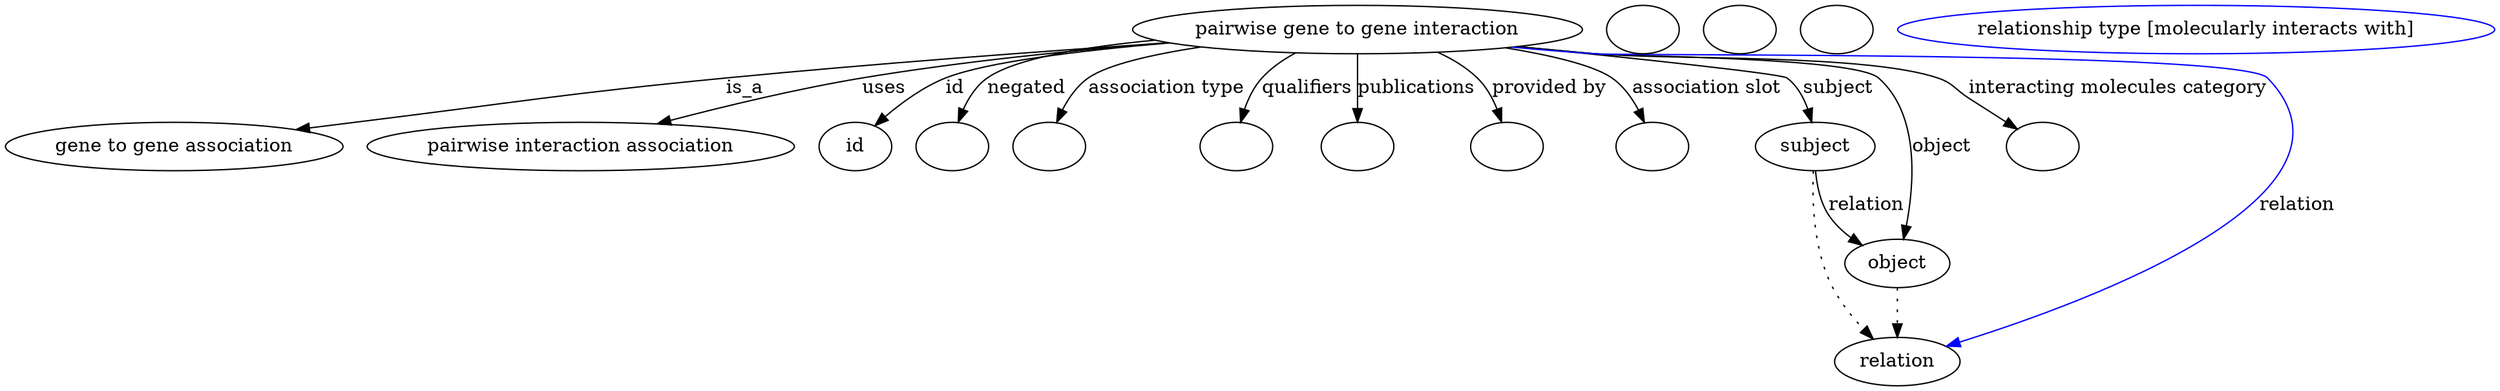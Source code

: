 digraph {
	graph [bb="0,0,1527,281"];
	node [label="\N"];
	"pairwise gene to gene interaction"	 [height=0.5,
		label="pairwise gene to gene interaction",
		pos="826.3,263",
		width=3.5275];
	"gene to gene association"	 [height=0.5,
		pos="96.3,177",
		width=2.675];
	"pairwise gene to gene interaction" -> "gene to gene association"	 [label=is_a,
		lp="451.58,220",
		pos="e,166.56,189.41 716.21,253.94 638.8,247.28 532.84,237.58 439.75,227 333.51,214.93 307,211.15 201.3,195 193.31,193.78 184.98,192.45 \
176.67,191.09"];
	"pairwise interaction association"	 [height=0.5,
		pos="332.3,177",
		width=3.3777];
	"pairwise gene to gene interaction" -> "pairwise interaction association"	 [label=uses,
		lp="536.36,220",
		pos="e,386.44,193.22 717.39,253.64 659.68,247.77 587.77,239.01 524.19,227 481.03,218.84 433.22,206.4 396.12,195.96"];
	id	 [height=0.5,
		pos="499.3,177",
		width=0.75];
	"pairwise gene to gene interaction" -> id	 [color=black,
		label=id,
		lp="585.75,220",
		pos="e,516.64,190.8 723.67,252.31 668.13,245.68 605.64,236.62 579.41,227 559.85,219.83 539.97,207.46 524.91,196.82",
		style=solid];
	negated	 [color=black,
		height=0.5,
		label="",
		pos="571.3,177",
		width=0.75];
	"pairwise gene to gene interaction" -> negated	 [color=black,
		label=negated,
		lp="632.07,220",
		pos="e,580.02,194.12 721.32,252.86 675.96,247 628.93,238.48 609.77,227 599.94,221.11 591.73,211.69 585.44,202.61",
		style=solid];
	"association type"	 [color=black,
		height=0.5,
		label="",
		pos="643.3,177",
		width=0.75];
	"pairwise gene to gene interaction" -> "association type"	 [color=black,
		label="association type",
		lp="714.21,220",
		pos="e,648.02,194.77 739.33,249.86 709.29,243.93 680.22,236.18 668.49,227 661.04,221.17 655.61,212.54 651.75,204.08",
		style=solid];
	qualifiers	 [color=black,
		height=0.5,
		label="",
		pos="751.3,177",
		width=0.75];
	"pairwise gene to gene interaction" -> qualifiers	 [color=black,
		label=qualifiers,
		lp="796.35,220",
		pos="e,755.14,195.08 791.47,245.55 783.69,240.41 776.02,234.19 770.2,227 764.94,220.51 761.04,212.4 758.2,204.62",
		style=solid];
	publications	 [color=black,
		height=0.5,
		label="",
		pos="826.3,177",
		width=0.75];
	"pairwise gene to gene interaction" -> publications	 [color=black,
		label=publications,
		lp="860.52,220",
		pos="e,826.3,195.21 826.3,244.76 826.3,233.36 826.3,218.43 826.3,205.49",
		style=solid];
	"provided by"	 [color=black,
		height=0.5,
		label="",
		pos="917.3,177",
		width=0.75];
	"pairwise gene to gene interaction" -> "provided by"	 [color=black,
		label="provided by",
		lp="938.93,220",
		pos="e,912.68,194.87 869.9,245.95 879.12,240.88 888.19,234.6 895.3,227 901.29,220.6 905.82,212.3 909.17,204.32",
		style=solid];
	"association slot"	 [color=black,
		height=0.5,
		label="",
		pos="1007.3,177",
		width=0.75];
	"pairwise gene to gene interaction" -> "association slot"	 [color=black,
		label="association slot",
		lp="1033.3,220",
		pos="e,1000.4,194.78 907.79,249.14 936.58,243.06 964.69,235.39 976.3,227 984.45,221.11 990.91,212.36 995.78,203.82",
		style=solid];
	subject	 [height=0.5,
		pos="1100.3,177",
		width=0.97656];
	"pairwise gene to gene interaction" -> subject	 [color=black,
		label=subject,
		lp="1111.1,220",
		pos="e,1097.7,194.97 918.25,250.5 990.28,240.63 1078.6,228.3 1080.3,227 1087.4,221.44 1092,212.99 1094.9,204.6",
		style=solid];
	object	 [height=0.5,
		pos="1155.3,91",
		width=0.88096];
	"pairwise gene to gene interaction" -> object	 [color=black,
		label=object,
		lp="1180.4,177",
		pos="e,1159.2,109.05 918.07,250.5 932.85,248.59 947.99,246.69 962.3,245 1000.7,240.46 1105.7,251.9 1135.3,227 1166,201.17 1165,150.66 \
1160.7,119",
		style=solid];
	"interacting molecules category"	 [color=black,
		height=0.5,
		label="",
		pos="1250.3,177",
		width=0.75];
	"pairwise gene to gene interaction" -> "interacting molecules category"	 [color=black,
		label="interacting molecules category",
		lp="1290.2,220",
		pos="e,1233.4,191.09 916.94,250.36 932.07,248.44 947.62,246.57 962.3,245 1011.1,239.78 1136.4,244.18 1182.3,227 1191.6,223.54 1210,209.82 \
1225.3,197.63",
		style=solid];
	relation	 [height=0.5,
		pos="1155.3,18",
		width=1.031];
	"pairwise gene to gene interaction" -> relation	 [color=blue,
		label=relation,
		lp="1393.7,134",
		pos="e,1184.6,29.23 915.06,250.1 930.77,248.15 947,246.34 962.3,245 985.29,242.98 1361.3,243.67 1377.3,227 1450.2,150.86 1275.3,66.698 \
1194.1,33.076",
		style=solid];
	association_id	 [color=black,
		height=0.5,
		label="",
		pos="998.3,263",
		width=0.75];
	subject -> object	 [label=relation,
		lp="1136.7,134",
		pos="e,1134.8,105.22 1102.9,158.86 1104.9,148.88 1108.5,136.62 1114.5,127 1118,121.55 1122.5,116.45 1127.2,111.89"];
	subject -> relation	 [pos="e,1139.7,34.504 1099.9,158.94 1100,137.58 1102.2,101.32 1114.3,73 1118.9,62.095 1126.2,51.356 1133.3,42.302",
		style=dotted];
	"gene to gene association subject"	 [color=black,
		height=0.5,
		label="",
		pos="1070.3,263",
		width=0.75];
	object -> relation	 [pos="e,1155.3,36.09 1155.3,72.955 1155.3,64.883 1155.3,55.176 1155.3,46.182",
		style=dotted];
	"gene to gene association object"	 [color=black,
		height=0.5,
		label="",
		pos="1142.3,263",
		width=0.75];
	"pairwise gene to gene interaction relation"	 [color=blue,
		height=0.5,
		label="relationship type [molecularly interacts with]",
		pos="1357.3,263",
		width=4.7147];
}

